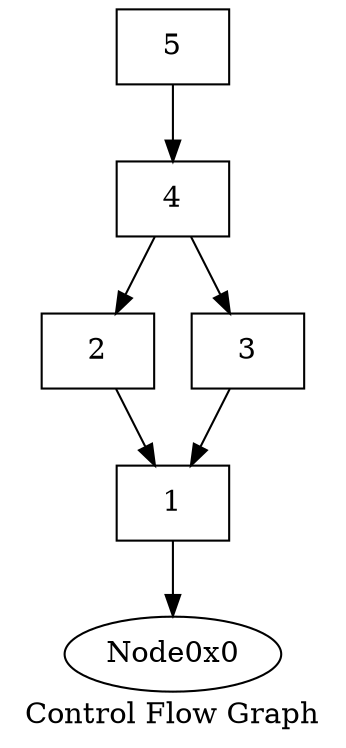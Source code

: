 digraph "Control Flow Graph" {
    label="Control Flow Graph"

    Node0x1 [shape=record,label="{1}"];
    Node0x1 -> Node0x0
    Node0x2 [shape=record,label="{2}"];
    Node0x2 -> Node0x1
    Node0x3 [shape=record,label="{3}"];
    Node0x3 -> Node0x1
    Node0x4 [shape=record,label="{4}"];
    Node0x4 -> Node0x3
    Node0x4 -> Node0x2
    Node0x5 [shape=record,label="{5}"];
    Node0x5 -> Node0x4
}
